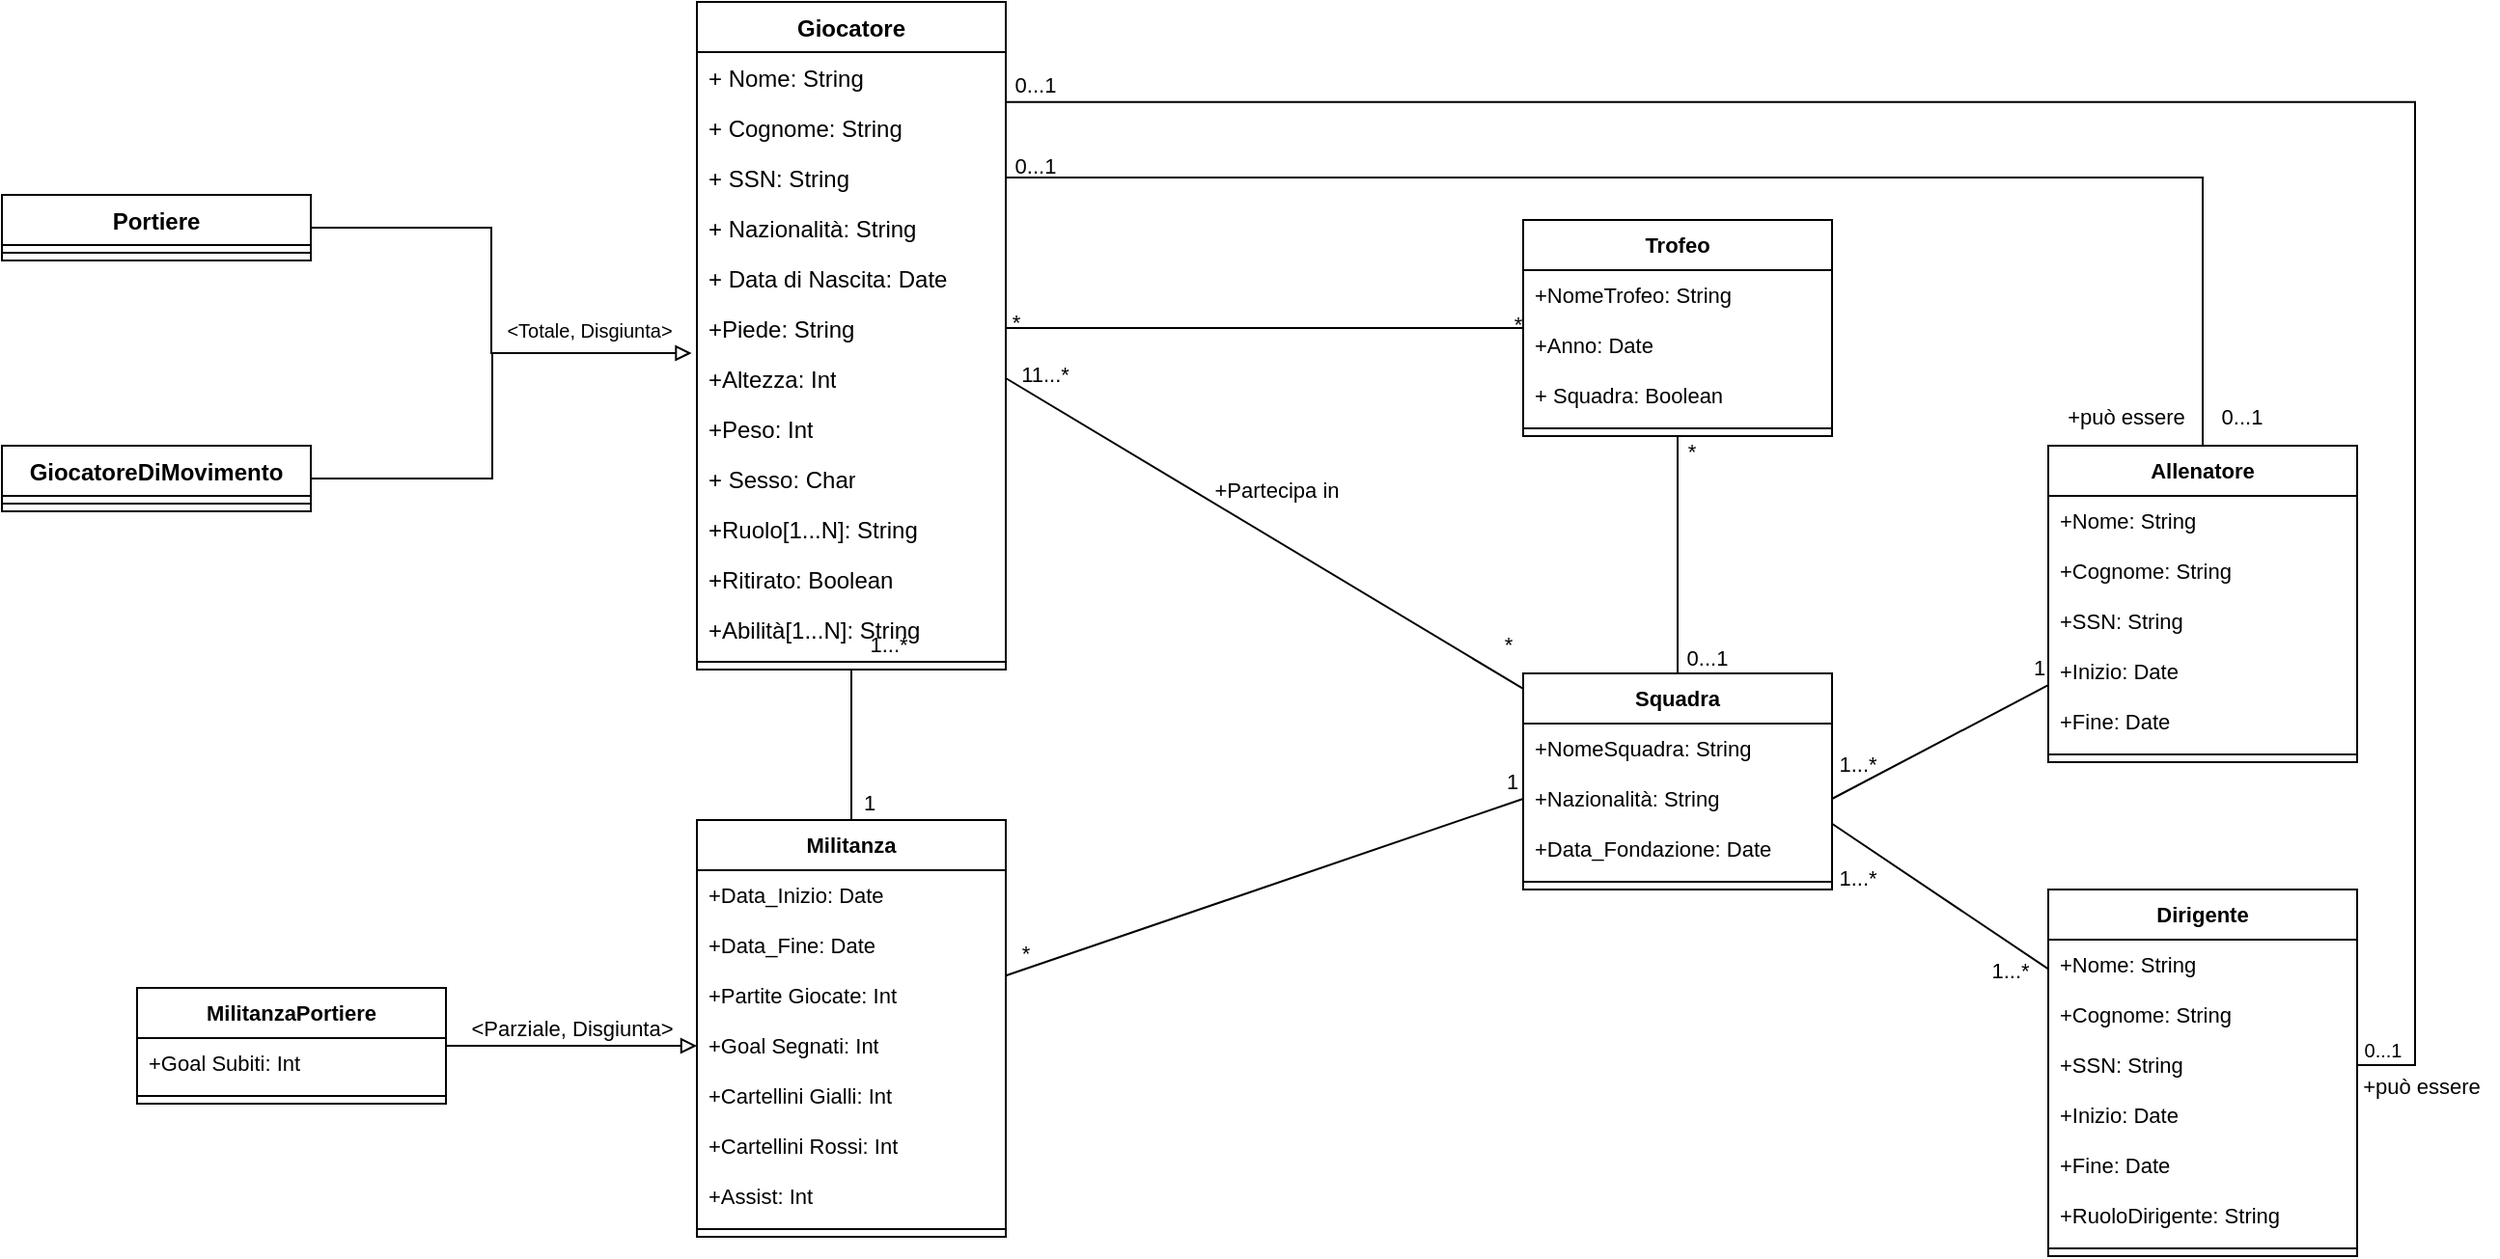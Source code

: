 <mxfile version="22.1.15" type="device">
  <diagram id="C5RBs43oDa-KdzZeNtuy" name="Page-1">
    <mxGraphModel dx="2091" dy="919" grid="0" gridSize="10" guides="1" tooltips="1" connect="1" arrows="1" fold="1" page="1" pageScale="1" pageWidth="827" pageHeight="1169" math="0" shadow="0">
      <root>
        <mxCell id="WIyWlLk6GJQsqaUBKTNV-0" />
        <mxCell id="WIyWlLk6GJQsqaUBKTNV-1" parent="WIyWlLk6GJQsqaUBKTNV-0" />
        <mxCell id="MVnTbgeY7CyKfOj2iQPx-7" value="Giocatore" style="swimlane;fontStyle=1;align=center;verticalAlign=top;childLayout=stackLayout;horizontal=1;startSize=26;horizontalStack=0;resizeParent=1;resizeParentMax=0;resizeLast=0;collapsible=1;marginBottom=0;whiteSpace=wrap;html=1;" parent="WIyWlLk6GJQsqaUBKTNV-1" vertex="1">
          <mxGeometry x="320" y="160" width="160" height="346" as="geometry" />
        </mxCell>
        <mxCell id="MVnTbgeY7CyKfOj2iQPx-8" value="+ Nome: String" style="text;strokeColor=none;fillColor=none;align=left;verticalAlign=top;spacingLeft=4;spacingRight=4;overflow=hidden;rotatable=0;points=[[0,0.5],[1,0.5]];portConstraint=eastwest;whiteSpace=wrap;html=1;" parent="MVnTbgeY7CyKfOj2iQPx-7" vertex="1">
          <mxGeometry y="26" width="160" height="26" as="geometry" />
        </mxCell>
        <mxCell id="MVnTbgeY7CyKfOj2iQPx-11" value="+ Cognome: String" style="text;strokeColor=none;fillColor=none;align=left;verticalAlign=top;spacingLeft=4;spacingRight=4;overflow=hidden;rotatable=0;points=[[0,0.5],[1,0.5]];portConstraint=eastwest;whiteSpace=wrap;html=1;" parent="MVnTbgeY7CyKfOj2iQPx-7" vertex="1">
          <mxGeometry y="52" width="160" height="26" as="geometry" />
        </mxCell>
        <mxCell id="MVnTbgeY7CyKfOj2iQPx-12" value="+ SSN: String" style="text;strokeColor=none;fillColor=none;align=left;verticalAlign=top;spacingLeft=4;spacingRight=4;overflow=hidden;rotatable=0;points=[[0,0.5],[1,0.5]];portConstraint=eastwest;whiteSpace=wrap;html=1;" parent="MVnTbgeY7CyKfOj2iQPx-7" vertex="1">
          <mxGeometry y="78" width="160" height="26" as="geometry" />
        </mxCell>
        <mxCell id="MVnTbgeY7CyKfOj2iQPx-13" value="+ Nazionalità: String" style="text;strokeColor=none;fillColor=none;align=left;verticalAlign=top;spacingLeft=4;spacingRight=4;overflow=hidden;rotatable=0;points=[[0,0.5],[1,0.5]];portConstraint=eastwest;whiteSpace=wrap;html=1;" parent="MVnTbgeY7CyKfOj2iQPx-7" vertex="1">
          <mxGeometry y="104" width="160" height="26" as="geometry" />
        </mxCell>
        <mxCell id="MVnTbgeY7CyKfOj2iQPx-14" value="+ Data di Nascita: Date" style="text;strokeColor=none;fillColor=none;align=left;verticalAlign=top;spacingLeft=4;spacingRight=4;overflow=hidden;rotatable=0;points=[[0,0.5],[1,0.5]];portConstraint=eastwest;whiteSpace=wrap;html=1;" parent="MVnTbgeY7CyKfOj2iQPx-7" vertex="1">
          <mxGeometry y="130" width="160" height="26" as="geometry" />
        </mxCell>
        <mxCell id="MVnTbgeY7CyKfOj2iQPx-15" value="+Piede: String" style="text;strokeColor=none;fillColor=none;align=left;verticalAlign=top;spacingLeft=4;spacingRight=4;overflow=hidden;rotatable=0;points=[[0,0.5],[1,0.5]];portConstraint=eastwest;whiteSpace=wrap;html=1;" parent="MVnTbgeY7CyKfOj2iQPx-7" vertex="1">
          <mxGeometry y="156" width="160" height="26" as="geometry" />
        </mxCell>
        <mxCell id="MVnTbgeY7CyKfOj2iQPx-16" value="+Altezza: Int" style="text;strokeColor=none;fillColor=none;align=left;verticalAlign=top;spacingLeft=4;spacingRight=4;overflow=hidden;rotatable=0;points=[[0,0.5],[1,0.5]];portConstraint=eastwest;whiteSpace=wrap;html=1;" parent="MVnTbgeY7CyKfOj2iQPx-7" vertex="1">
          <mxGeometry y="182" width="160" height="26" as="geometry" />
        </mxCell>
        <mxCell id="MVnTbgeY7CyKfOj2iQPx-17" value="+Peso: Int" style="text;strokeColor=none;fillColor=none;align=left;verticalAlign=top;spacingLeft=4;spacingRight=4;overflow=hidden;rotatable=0;points=[[0,0.5],[1,0.5]];portConstraint=eastwest;whiteSpace=wrap;html=1;" parent="MVnTbgeY7CyKfOj2iQPx-7" vertex="1">
          <mxGeometry y="208" width="160" height="26" as="geometry" />
        </mxCell>
        <mxCell id="Kqxge8QFDTIqiEwWoybj-0" value="+ Sesso: Char" style="text;strokeColor=none;fillColor=none;align=left;verticalAlign=top;spacingLeft=4;spacingRight=4;overflow=hidden;rotatable=0;points=[[0,0.5],[1,0.5]];portConstraint=eastwest;whiteSpace=wrap;html=1;" vertex="1" parent="MVnTbgeY7CyKfOj2iQPx-7">
          <mxGeometry y="234" width="160" height="26" as="geometry" />
        </mxCell>
        <mxCell id="m1Z-Vk0kXLPYdYunQ789-0" value="+Ruolo[1...N]: String" style="text;strokeColor=none;fillColor=none;align=left;verticalAlign=top;spacingLeft=4;spacingRight=4;overflow=hidden;rotatable=0;points=[[0,0.5],[1,0.5]];portConstraint=eastwest;whiteSpace=wrap;html=1;" parent="MVnTbgeY7CyKfOj2iQPx-7" vertex="1">
          <mxGeometry y="260" width="160" height="26" as="geometry" />
        </mxCell>
        <mxCell id="MVnTbgeY7CyKfOj2iQPx-18" value="+Ritirato: Boolean" style="text;strokeColor=none;fillColor=none;align=left;verticalAlign=top;spacingLeft=4;spacingRight=4;overflow=hidden;rotatable=0;points=[[0,0.5],[1,0.5]];portConstraint=eastwest;whiteSpace=wrap;html=1;" parent="MVnTbgeY7CyKfOj2iQPx-7" vertex="1">
          <mxGeometry y="286" width="160" height="26" as="geometry" />
        </mxCell>
        <mxCell id="MVnTbgeY7CyKfOj2iQPx-19" value="+Abilità[1...N]: String" style="text;strokeColor=none;fillColor=none;align=left;verticalAlign=top;spacingLeft=4;spacingRight=4;overflow=hidden;rotatable=0;points=[[0,0.5],[1,0.5]];portConstraint=eastwest;whiteSpace=wrap;html=1;" parent="MVnTbgeY7CyKfOj2iQPx-7" vertex="1">
          <mxGeometry y="312" width="160" height="26" as="geometry" />
        </mxCell>
        <mxCell id="MVnTbgeY7CyKfOj2iQPx-9" value="" style="line;strokeWidth=1;fillColor=none;align=left;verticalAlign=middle;spacingTop=-1;spacingLeft=3;spacingRight=3;rotatable=0;labelPosition=right;points=[];portConstraint=eastwest;strokeColor=inherit;" parent="MVnTbgeY7CyKfOj2iQPx-7" vertex="1">
          <mxGeometry y="338" width="160" height="8" as="geometry" />
        </mxCell>
        <mxCell id="MVnTbgeY7CyKfOj2iQPx-34" value="" style="edgeStyle=elbowEdgeStyle;shape=connector;rounded=0;orthogonalLoop=1;jettySize=auto;html=1;labelBackgroundColor=default;strokeColor=default;align=center;verticalAlign=middle;fontFamily=Helvetica;fontSize=11;fontColor=default;endArrow=block;endFill=0;entryX=-0.017;entryY=1;entryDx=0;entryDy=0;entryPerimeter=0;" parent="WIyWlLk6GJQsqaUBKTNV-1" target="MVnTbgeY7CyKfOj2iQPx-15" edge="1">
          <mxGeometry relative="1" as="geometry">
            <mxPoint x="110" y="277" as="sourcePoint" />
            <mxPoint x="307.92" y="341.896" as="targetPoint" />
          </mxGeometry>
        </mxCell>
        <mxCell id="MVnTbgeY7CyKfOj2iQPx-24" value="Portiere" style="swimlane;fontStyle=1;align=center;verticalAlign=top;childLayout=stackLayout;horizontal=1;startSize=26;horizontalStack=0;resizeParent=1;resizeParentMax=0;resizeLast=0;collapsible=1;marginBottom=0;whiteSpace=wrap;html=1;" parent="WIyWlLk6GJQsqaUBKTNV-1" vertex="1">
          <mxGeometry x="-40" y="260" width="160" height="34" as="geometry" />
        </mxCell>
        <mxCell id="MVnTbgeY7CyKfOj2iQPx-26" value="" style="line;strokeWidth=1;fillColor=none;align=left;verticalAlign=middle;spacingTop=-1;spacingLeft=3;spacingRight=3;rotatable=0;labelPosition=right;points=[];portConstraint=eastwest;strokeColor=inherit;" parent="MVnTbgeY7CyKfOj2iQPx-24" vertex="1">
          <mxGeometry y="26" width="160" height="8" as="geometry" />
        </mxCell>
        <mxCell id="MVnTbgeY7CyKfOj2iQPx-35" value="" style="edgeStyle=elbowEdgeStyle;shape=connector;rounded=0;orthogonalLoop=1;jettySize=auto;html=1;labelBackgroundColor=default;strokeColor=default;align=center;verticalAlign=middle;fontFamily=Helvetica;fontSize=11;fontColor=default;endArrow=none;endFill=0;exitX=1;exitY=0.5;exitDx=0;exitDy=0;" parent="WIyWlLk6GJQsqaUBKTNV-1" edge="1">
          <mxGeometry relative="1" as="geometry">
            <mxPoint x="114" y="407" as="sourcePoint" />
            <mxPoint x="294" y="342" as="targetPoint" />
            <Array as="points">
              <mxPoint x="214" y="372" />
            </Array>
          </mxGeometry>
        </mxCell>
        <mxCell id="MVnTbgeY7CyKfOj2iQPx-29" value="GiocatoreDiMovimento" style="swimlane;fontStyle=1;align=center;verticalAlign=top;childLayout=stackLayout;horizontal=1;startSize=26;horizontalStack=0;resizeParent=1;resizeParentMax=0;resizeLast=0;collapsible=1;marginBottom=0;whiteSpace=wrap;html=1;" parent="WIyWlLk6GJQsqaUBKTNV-1" vertex="1">
          <mxGeometry x="-40" y="390" width="160" height="34" as="geometry" />
        </mxCell>
        <mxCell id="MVnTbgeY7CyKfOj2iQPx-30" value="" style="line;strokeWidth=1;fillColor=none;align=left;verticalAlign=middle;spacingTop=-1;spacingLeft=3;spacingRight=3;rotatable=0;labelPosition=right;points=[];portConstraint=eastwest;strokeColor=inherit;" parent="MVnTbgeY7CyKfOj2iQPx-29" vertex="1">
          <mxGeometry y="26" width="160" height="8" as="geometry" />
        </mxCell>
        <mxCell id="MVnTbgeY7CyKfOj2iQPx-36" value="&amp;lt;Totale, Disgiunta&amp;gt;" style="text;html=1;align=center;verticalAlign=middle;resizable=0;points=[];autosize=1;strokeColor=none;fillColor=none;fontSize=10;fontFamily=Helvetica;fontColor=default;" parent="WIyWlLk6GJQsqaUBKTNV-1" vertex="1">
          <mxGeometry x="212" y="318" width="104" height="24" as="geometry" />
        </mxCell>
        <mxCell id="MVnTbgeY7CyKfOj2iQPx-41" value="" style="edgeStyle=none;shape=connector;rounded=0;orthogonalLoop=1;jettySize=auto;html=1;labelBackgroundColor=default;strokeColor=default;align=center;verticalAlign=middle;fontFamily=Helvetica;fontSize=11;fontColor=default;endArrow=none;endFill=0;" parent="WIyWlLk6GJQsqaUBKTNV-1" source="MVnTbgeY7CyKfOj2iQPx-37" target="MVnTbgeY7CyKfOj2iQPx-15" edge="1">
          <mxGeometry relative="1" as="geometry" />
        </mxCell>
        <mxCell id="MVnTbgeY7CyKfOj2iQPx-37" value="Trofeo" style="swimlane;fontStyle=1;align=center;verticalAlign=top;childLayout=stackLayout;horizontal=1;startSize=26;horizontalStack=0;resizeParent=1;resizeParentMax=0;resizeLast=0;collapsible=1;marginBottom=0;whiteSpace=wrap;html=1;fontFamily=Helvetica;fontSize=11;fontColor=default;" parent="WIyWlLk6GJQsqaUBKTNV-1" vertex="1">
          <mxGeometry x="748" y="273" width="160" height="112" as="geometry" />
        </mxCell>
        <mxCell id="MVnTbgeY7CyKfOj2iQPx-38" value="+NomeTrofeo: String" style="text;strokeColor=none;fillColor=none;align=left;verticalAlign=top;spacingLeft=4;spacingRight=4;overflow=hidden;rotatable=0;points=[[0,0.5],[1,0.5]];portConstraint=eastwest;whiteSpace=wrap;html=1;fontSize=11;fontFamily=Helvetica;fontColor=default;" parent="MVnTbgeY7CyKfOj2iQPx-37" vertex="1">
          <mxGeometry y="26" width="160" height="26" as="geometry" />
        </mxCell>
        <mxCell id="m1Z-Vk0kXLPYdYunQ789-2" value="+Anno: Date" style="text;strokeColor=none;fillColor=none;align=left;verticalAlign=top;spacingLeft=4;spacingRight=4;overflow=hidden;rotatable=0;points=[[0,0.5],[1,0.5]];portConstraint=eastwest;whiteSpace=wrap;html=1;fontSize=11;fontFamily=Helvetica;fontColor=default;" parent="MVnTbgeY7CyKfOj2iQPx-37" vertex="1">
          <mxGeometry y="52" width="160" height="26" as="geometry" />
        </mxCell>
        <mxCell id="MVnTbgeY7CyKfOj2iQPx-42" value="+ Squadra: Boolean" style="text;strokeColor=none;fillColor=none;align=left;verticalAlign=top;spacingLeft=4;spacingRight=4;overflow=hidden;rotatable=0;points=[[0,0.5],[1,0.5]];portConstraint=eastwest;whiteSpace=wrap;html=1;fontSize=11;fontFamily=Helvetica;fontColor=default;" parent="MVnTbgeY7CyKfOj2iQPx-37" vertex="1">
          <mxGeometry y="78" width="160" height="26" as="geometry" />
        </mxCell>
        <mxCell id="MVnTbgeY7CyKfOj2iQPx-39" value="" style="line;strokeWidth=1;fillColor=none;align=left;verticalAlign=middle;spacingTop=-1;spacingLeft=3;spacingRight=3;rotatable=0;labelPosition=right;points=[];portConstraint=eastwest;strokeColor=inherit;fontFamily=Helvetica;fontSize=11;fontColor=default;" parent="MVnTbgeY7CyKfOj2iQPx-37" vertex="1">
          <mxGeometry y="104" width="160" height="8" as="geometry" />
        </mxCell>
        <mxCell id="MVnTbgeY7CyKfOj2iQPx-43" value="*" style="text;html=1;align=center;verticalAlign=middle;resizable=0;points=[];autosize=1;strokeColor=none;fillColor=none;fontSize=11;fontFamily=Helvetica;fontColor=default;" parent="WIyWlLk6GJQsqaUBKTNV-1" vertex="1">
          <mxGeometry x="470" y="311" width="30" height="30" as="geometry" />
        </mxCell>
        <mxCell id="MVnTbgeY7CyKfOj2iQPx-44" value="*" style="text;html=1;align=center;verticalAlign=middle;resizable=0;points=[];autosize=1;strokeColor=none;fillColor=none;fontSize=11;fontFamily=Helvetica;fontColor=default;" parent="WIyWlLk6GJQsqaUBKTNV-1" vertex="1">
          <mxGeometry x="730" y="312" width="30" height="30" as="geometry" />
        </mxCell>
        <mxCell id="MVnTbgeY7CyKfOj2iQPx-51" value="" style="edgeStyle=none;shape=connector;rounded=0;orthogonalLoop=1;jettySize=auto;html=1;labelBackgroundColor=default;strokeColor=default;align=center;verticalAlign=middle;fontFamily=Helvetica;fontSize=11;fontColor=default;endArrow=none;endFill=0;entryX=1;entryY=0.5;entryDx=0;entryDy=0;" parent="WIyWlLk6GJQsqaUBKTNV-1" source="MVnTbgeY7CyKfOj2iQPx-45" target="MVnTbgeY7CyKfOj2iQPx-16" edge="1">
          <mxGeometry relative="1" as="geometry" />
        </mxCell>
        <mxCell id="MVnTbgeY7CyKfOj2iQPx-55" value="" style="edgeStyle=none;shape=connector;rounded=0;orthogonalLoop=1;jettySize=auto;html=1;labelBackgroundColor=default;strokeColor=default;align=center;verticalAlign=middle;fontFamily=Helvetica;fontSize=11;fontColor=default;endArrow=none;endFill=0;" parent="WIyWlLk6GJQsqaUBKTNV-1" source="MVnTbgeY7CyKfOj2iQPx-45" target="MVnTbgeY7CyKfOj2iQPx-39" edge="1">
          <mxGeometry relative="1" as="geometry" />
        </mxCell>
        <mxCell id="MVnTbgeY7CyKfOj2iQPx-45" value="Squadra" style="swimlane;fontStyle=1;align=center;verticalAlign=top;childLayout=stackLayout;horizontal=1;startSize=26;horizontalStack=0;resizeParent=1;resizeParentMax=0;resizeLast=0;collapsible=1;marginBottom=0;whiteSpace=wrap;html=1;fontFamily=Helvetica;fontSize=11;fontColor=default;" parent="WIyWlLk6GJQsqaUBKTNV-1" vertex="1">
          <mxGeometry x="748" y="508" width="160" height="112" as="geometry" />
        </mxCell>
        <mxCell id="MVnTbgeY7CyKfOj2iQPx-46" value="+NomeSquadra: String" style="text;strokeColor=none;fillColor=none;align=left;verticalAlign=top;spacingLeft=4;spacingRight=4;overflow=hidden;rotatable=0;points=[[0,0.5],[1,0.5]];portConstraint=eastwest;whiteSpace=wrap;html=1;fontSize=11;fontFamily=Helvetica;fontColor=default;" parent="MVnTbgeY7CyKfOj2iQPx-45" vertex="1">
          <mxGeometry y="26" width="160" height="26" as="geometry" />
        </mxCell>
        <mxCell id="MVnTbgeY7CyKfOj2iQPx-49" value="+Nazionalità: String" style="text;strokeColor=none;fillColor=none;align=left;verticalAlign=top;spacingLeft=4;spacingRight=4;overflow=hidden;rotatable=0;points=[[0,0.5],[1,0.5]];portConstraint=eastwest;whiteSpace=wrap;html=1;fontSize=11;fontFamily=Helvetica;fontColor=default;" parent="MVnTbgeY7CyKfOj2iQPx-45" vertex="1">
          <mxGeometry y="52" width="160" height="26" as="geometry" />
        </mxCell>
        <mxCell id="MVnTbgeY7CyKfOj2iQPx-50" value="+Data_Fondazione: Date" style="text;strokeColor=none;fillColor=none;align=left;verticalAlign=top;spacingLeft=4;spacingRight=4;overflow=hidden;rotatable=0;points=[[0,0.5],[1,0.5]];portConstraint=eastwest;whiteSpace=wrap;html=1;fontSize=11;fontFamily=Helvetica;fontColor=default;" parent="MVnTbgeY7CyKfOj2iQPx-45" vertex="1">
          <mxGeometry y="78" width="160" height="26" as="geometry" />
        </mxCell>
        <mxCell id="MVnTbgeY7CyKfOj2iQPx-47" value="" style="line;strokeWidth=1;fillColor=none;align=left;verticalAlign=middle;spacingTop=-1;spacingLeft=3;spacingRight=3;rotatable=0;labelPosition=right;points=[];portConstraint=eastwest;strokeColor=inherit;fontFamily=Helvetica;fontSize=11;fontColor=default;" parent="MVnTbgeY7CyKfOj2iQPx-45" vertex="1">
          <mxGeometry y="104" width="160" height="8" as="geometry" />
        </mxCell>
        <mxCell id="MVnTbgeY7CyKfOj2iQPx-52" value="11...*" style="text;html=1;align=center;verticalAlign=middle;resizable=0;points=[];autosize=1;strokeColor=none;fillColor=none;fontSize=11;fontFamily=Helvetica;fontColor=default;" parent="WIyWlLk6GJQsqaUBKTNV-1" vertex="1">
          <mxGeometry x="475" y="338" width="50" height="30" as="geometry" />
        </mxCell>
        <mxCell id="MVnTbgeY7CyKfOj2iQPx-53" value="*" style="text;html=1;align=center;verticalAlign=middle;resizable=0;points=[];autosize=1;strokeColor=none;fillColor=none;fontSize=11;fontFamily=Helvetica;fontColor=default;" parent="WIyWlLk6GJQsqaUBKTNV-1" vertex="1">
          <mxGeometry x="725" y="478" width="30" height="30" as="geometry" />
        </mxCell>
        <mxCell id="MVnTbgeY7CyKfOj2iQPx-54" value="+Partecipa in" style="text;html=1;align=center;verticalAlign=middle;resizable=0;points=[];autosize=1;strokeColor=none;fillColor=none;fontSize=11;fontFamily=Helvetica;fontColor=default;" parent="WIyWlLk6GJQsqaUBKTNV-1" vertex="1">
          <mxGeometry x="575" y="398" width="90" height="30" as="geometry" />
        </mxCell>
        <mxCell id="MVnTbgeY7CyKfOj2iQPx-56" value="*" style="text;html=1;align=center;verticalAlign=middle;resizable=0;points=[];autosize=1;strokeColor=none;fillColor=none;fontSize=11;fontFamily=Helvetica;fontColor=default;" parent="WIyWlLk6GJQsqaUBKTNV-1" vertex="1">
          <mxGeometry x="820" y="378" width="30" height="30" as="geometry" />
        </mxCell>
        <mxCell id="MVnTbgeY7CyKfOj2iQPx-57" value="0...1" style="text;html=1;align=center;verticalAlign=middle;resizable=0;points=[];autosize=1;strokeColor=none;fillColor=none;fontSize=11;fontFamily=Helvetica;fontColor=default;" parent="WIyWlLk6GJQsqaUBKTNV-1" vertex="1">
          <mxGeometry x="823" y="485" width="40" height="30" as="geometry" />
        </mxCell>
        <mxCell id="MVnTbgeY7CyKfOj2iQPx-68" value="" style="edgeStyle=none;shape=connector;rounded=0;orthogonalLoop=1;jettySize=auto;html=1;labelBackgroundColor=default;strokeColor=default;align=center;verticalAlign=middle;fontFamily=Helvetica;fontSize=11;fontColor=default;endArrow=none;endFill=0;" parent="WIyWlLk6GJQsqaUBKTNV-1" source="MVnTbgeY7CyKfOj2iQPx-58" target="MVnTbgeY7CyKfOj2iQPx-9" edge="1">
          <mxGeometry relative="1" as="geometry" />
        </mxCell>
        <mxCell id="MVnTbgeY7CyKfOj2iQPx-70" value="" style="edgeStyle=none;shape=connector;rounded=0;orthogonalLoop=1;jettySize=auto;html=1;labelBackgroundColor=default;strokeColor=default;align=center;verticalAlign=middle;fontFamily=Helvetica;fontSize=11;fontColor=default;endArrow=none;endFill=0;entryX=0;entryY=0.5;entryDx=0;entryDy=0;" parent="WIyWlLk6GJQsqaUBKTNV-1" source="MVnTbgeY7CyKfOj2iQPx-58" target="MVnTbgeY7CyKfOj2iQPx-49" edge="1">
          <mxGeometry relative="1" as="geometry" />
        </mxCell>
        <mxCell id="MVnTbgeY7CyKfOj2iQPx-58" value="Militanza" style="swimlane;fontStyle=1;align=center;verticalAlign=top;childLayout=stackLayout;horizontal=1;startSize=26;horizontalStack=0;resizeParent=1;resizeParentMax=0;resizeLast=0;collapsible=1;marginBottom=0;whiteSpace=wrap;html=1;fontFamily=Helvetica;fontSize=11;fontColor=default;" parent="WIyWlLk6GJQsqaUBKTNV-1" vertex="1">
          <mxGeometry x="320" y="584" width="160" height="216" as="geometry" />
        </mxCell>
        <mxCell id="MVnTbgeY7CyKfOj2iQPx-59" value="+Data_Inizio: Date" style="text;strokeColor=none;fillColor=none;align=left;verticalAlign=top;spacingLeft=4;spacingRight=4;overflow=hidden;rotatable=0;points=[[0,0.5],[1,0.5]];portConstraint=eastwest;whiteSpace=wrap;html=1;fontSize=11;fontFamily=Helvetica;fontColor=default;" parent="MVnTbgeY7CyKfOj2iQPx-58" vertex="1">
          <mxGeometry y="26" width="160" height="26" as="geometry" />
        </mxCell>
        <mxCell id="MVnTbgeY7CyKfOj2iQPx-62" value="+Data_Fine: Date" style="text;strokeColor=none;fillColor=none;align=left;verticalAlign=top;spacingLeft=4;spacingRight=4;overflow=hidden;rotatable=0;points=[[0,0.5],[1,0.5]];portConstraint=eastwest;whiteSpace=wrap;html=1;fontSize=11;fontFamily=Helvetica;fontColor=default;" parent="MVnTbgeY7CyKfOj2iQPx-58" vertex="1">
          <mxGeometry y="52" width="160" height="26" as="geometry" />
        </mxCell>
        <mxCell id="MVnTbgeY7CyKfOj2iQPx-63" value="+Partite Giocate: Int" style="text;strokeColor=none;fillColor=none;align=left;verticalAlign=top;spacingLeft=4;spacingRight=4;overflow=hidden;rotatable=0;points=[[0,0.5],[1,0.5]];portConstraint=eastwest;whiteSpace=wrap;html=1;fontSize=11;fontFamily=Helvetica;fontColor=default;" parent="MVnTbgeY7CyKfOj2iQPx-58" vertex="1">
          <mxGeometry y="78" width="160" height="26" as="geometry" />
        </mxCell>
        <mxCell id="MVnTbgeY7CyKfOj2iQPx-64" value="+Goal Segnati: Int" style="text;strokeColor=none;fillColor=none;align=left;verticalAlign=top;spacingLeft=4;spacingRight=4;overflow=hidden;rotatable=0;points=[[0,0.5],[1,0.5]];portConstraint=eastwest;whiteSpace=wrap;html=1;fontSize=11;fontFamily=Helvetica;fontColor=default;" parent="MVnTbgeY7CyKfOj2iQPx-58" vertex="1">
          <mxGeometry y="104" width="160" height="26" as="geometry" />
        </mxCell>
        <mxCell id="MVnTbgeY7CyKfOj2iQPx-65" value="+Cartellini Gialli: Int" style="text;strokeColor=none;fillColor=none;align=left;verticalAlign=top;spacingLeft=4;spacingRight=4;overflow=hidden;rotatable=0;points=[[0,0.5],[1,0.5]];portConstraint=eastwest;whiteSpace=wrap;html=1;fontSize=11;fontFamily=Helvetica;fontColor=default;" parent="MVnTbgeY7CyKfOj2iQPx-58" vertex="1">
          <mxGeometry y="130" width="160" height="26" as="geometry" />
        </mxCell>
        <mxCell id="MVnTbgeY7CyKfOj2iQPx-66" value="+Cartellini Rossi: Int" style="text;strokeColor=none;fillColor=none;align=left;verticalAlign=top;spacingLeft=4;spacingRight=4;overflow=hidden;rotatable=0;points=[[0,0.5],[1,0.5]];portConstraint=eastwest;whiteSpace=wrap;html=1;fontSize=11;fontFamily=Helvetica;fontColor=default;" parent="MVnTbgeY7CyKfOj2iQPx-58" vertex="1">
          <mxGeometry y="156" width="160" height="26" as="geometry" />
        </mxCell>
        <mxCell id="MVnTbgeY7CyKfOj2iQPx-67" value="+Assist: Int" style="text;strokeColor=none;fillColor=none;align=left;verticalAlign=top;spacingLeft=4;spacingRight=4;overflow=hidden;rotatable=0;points=[[0,0.5],[1,0.5]];portConstraint=eastwest;whiteSpace=wrap;html=1;fontSize=11;fontFamily=Helvetica;fontColor=default;" parent="MVnTbgeY7CyKfOj2iQPx-58" vertex="1">
          <mxGeometry y="182" width="160" height="26" as="geometry" />
        </mxCell>
        <mxCell id="MVnTbgeY7CyKfOj2iQPx-60" value="" style="line;strokeWidth=1;fillColor=none;align=left;verticalAlign=middle;spacingTop=-1;spacingLeft=3;spacingRight=3;rotatable=0;labelPosition=right;points=[];portConstraint=eastwest;strokeColor=inherit;fontFamily=Helvetica;fontSize=11;fontColor=default;" parent="MVnTbgeY7CyKfOj2iQPx-58" vertex="1">
          <mxGeometry y="208" width="160" height="8" as="geometry" />
        </mxCell>
        <mxCell id="MVnTbgeY7CyKfOj2iQPx-69" value="1...*" style="text;html=1;align=center;verticalAlign=middle;resizable=0;points=[];autosize=1;strokeColor=none;fillColor=none;fontSize=11;fontFamily=Helvetica;fontColor=default;" parent="WIyWlLk6GJQsqaUBKTNV-1" vertex="1">
          <mxGeometry x="399" y="478" width="40" height="30" as="geometry" />
        </mxCell>
        <mxCell id="MVnTbgeY7CyKfOj2iQPx-71" value="*" style="text;html=1;align=center;verticalAlign=middle;resizable=0;points=[];autosize=1;strokeColor=none;fillColor=none;fontSize=11;fontFamily=Helvetica;fontColor=default;" parent="WIyWlLk6GJQsqaUBKTNV-1" vertex="1">
          <mxGeometry x="475" y="638" width="30" height="30" as="geometry" />
        </mxCell>
        <mxCell id="MVnTbgeY7CyKfOj2iQPx-72" value="1" style="text;html=1;align=center;verticalAlign=middle;resizable=0;points=[];autosize=1;strokeColor=none;fillColor=none;fontSize=11;fontFamily=Helvetica;fontColor=default;" parent="WIyWlLk6GJQsqaUBKTNV-1" vertex="1">
          <mxGeometry x="730" y="551.5" width="24" height="25" as="geometry" />
        </mxCell>
        <mxCell id="MVnTbgeY7CyKfOj2iQPx-77" value="" style="edgeStyle=none;shape=connector;rounded=0;orthogonalLoop=1;jettySize=auto;html=1;labelBackgroundColor=default;strokeColor=default;align=center;verticalAlign=middle;fontFamily=Helvetica;fontSize=11;fontColor=default;endArrow=block;endFill=0;" parent="WIyWlLk6GJQsqaUBKTNV-1" source="MVnTbgeY7CyKfOj2iQPx-73" target="MVnTbgeY7CyKfOj2iQPx-64" edge="1">
          <mxGeometry relative="1" as="geometry" />
        </mxCell>
        <mxCell id="MVnTbgeY7CyKfOj2iQPx-73" value="MilitanzaPortiere" style="swimlane;fontStyle=1;align=center;verticalAlign=top;childLayout=stackLayout;horizontal=1;startSize=26;horizontalStack=0;resizeParent=1;resizeParentMax=0;resizeLast=0;collapsible=1;marginBottom=0;whiteSpace=wrap;html=1;fontFamily=Helvetica;fontSize=11;fontColor=default;" parent="WIyWlLk6GJQsqaUBKTNV-1" vertex="1">
          <mxGeometry x="30" y="671" width="160" height="60" as="geometry" />
        </mxCell>
        <mxCell id="MVnTbgeY7CyKfOj2iQPx-74" value="+Goal Subiti: Int" style="text;strokeColor=none;fillColor=none;align=left;verticalAlign=top;spacingLeft=4;spacingRight=4;overflow=hidden;rotatable=0;points=[[0,0.5],[1,0.5]];portConstraint=eastwest;whiteSpace=wrap;html=1;fontSize=11;fontFamily=Helvetica;fontColor=default;" parent="MVnTbgeY7CyKfOj2iQPx-73" vertex="1">
          <mxGeometry y="26" width="160" height="26" as="geometry" />
        </mxCell>
        <mxCell id="MVnTbgeY7CyKfOj2iQPx-75" value="" style="line;strokeWidth=1;fillColor=none;align=left;verticalAlign=middle;spacingTop=-1;spacingLeft=3;spacingRight=3;rotatable=0;labelPosition=right;points=[];portConstraint=eastwest;strokeColor=inherit;fontFamily=Helvetica;fontSize=11;fontColor=default;" parent="MVnTbgeY7CyKfOj2iQPx-73" vertex="1">
          <mxGeometry y="52" width="160" height="8" as="geometry" />
        </mxCell>
        <mxCell id="MVnTbgeY7CyKfOj2iQPx-78" value="&amp;lt;Parziale, Disgiunta&amp;gt;" style="text;html=1;align=center;verticalAlign=middle;resizable=0;points=[];autosize=1;strokeColor=none;fillColor=none;fontSize=11;fontFamily=Helvetica;fontColor=default;" parent="WIyWlLk6GJQsqaUBKTNV-1" vertex="1">
          <mxGeometry x="190" y="677" width="130" height="30" as="geometry" />
        </mxCell>
        <mxCell id="MVnTbgeY7CyKfOj2iQPx-95" value="" style="edgeStyle=none;shape=connector;rounded=0;orthogonalLoop=1;jettySize=auto;html=1;labelBackgroundColor=default;strokeColor=default;align=center;verticalAlign=middle;fontFamily=Helvetica;fontSize=11;fontColor=default;endArrow=none;endFill=0;entryX=1;entryY=0.5;entryDx=0;entryDy=0;" parent="WIyWlLk6GJQsqaUBKTNV-1" source="MVnTbgeY7CyKfOj2iQPx-79" target="MVnTbgeY7CyKfOj2iQPx-49" edge="1">
          <mxGeometry relative="1" as="geometry" />
        </mxCell>
        <mxCell id="MVnTbgeY7CyKfOj2iQPx-79" value="Allenatore" style="swimlane;fontStyle=1;align=center;verticalAlign=top;childLayout=stackLayout;horizontal=1;startSize=26;horizontalStack=0;resizeParent=1;resizeParentMax=0;resizeLast=0;collapsible=1;marginBottom=0;whiteSpace=wrap;html=1;fontFamily=Helvetica;fontSize=11;fontColor=default;" parent="WIyWlLk6GJQsqaUBKTNV-1" vertex="1">
          <mxGeometry x="1020" y="390" width="160" height="164" as="geometry" />
        </mxCell>
        <mxCell id="MVnTbgeY7CyKfOj2iQPx-80" value="+Nome: String" style="text;strokeColor=none;fillColor=none;align=left;verticalAlign=top;spacingLeft=4;spacingRight=4;overflow=hidden;rotatable=0;points=[[0,0.5],[1,0.5]];portConstraint=eastwest;whiteSpace=wrap;html=1;fontSize=11;fontFamily=Helvetica;fontColor=default;" parent="MVnTbgeY7CyKfOj2iQPx-79" vertex="1">
          <mxGeometry y="26" width="160" height="26" as="geometry" />
        </mxCell>
        <mxCell id="MVnTbgeY7CyKfOj2iQPx-83" value="+Cognome: String" style="text;strokeColor=none;fillColor=none;align=left;verticalAlign=top;spacingLeft=4;spacingRight=4;overflow=hidden;rotatable=0;points=[[0,0.5],[1,0.5]];portConstraint=eastwest;whiteSpace=wrap;html=1;fontSize=11;fontFamily=Helvetica;fontColor=default;" parent="MVnTbgeY7CyKfOj2iQPx-79" vertex="1">
          <mxGeometry y="52" width="160" height="26" as="geometry" />
        </mxCell>
        <mxCell id="MVnTbgeY7CyKfOj2iQPx-84" value="+SSN: String" style="text;strokeColor=none;fillColor=none;align=left;verticalAlign=top;spacingLeft=4;spacingRight=4;overflow=hidden;rotatable=0;points=[[0,0.5],[1,0.5]];portConstraint=eastwest;whiteSpace=wrap;html=1;fontSize=11;fontFamily=Helvetica;fontColor=default;" parent="MVnTbgeY7CyKfOj2iQPx-79" vertex="1">
          <mxGeometry y="78" width="160" height="26" as="geometry" />
        </mxCell>
        <mxCell id="MVnTbgeY7CyKfOj2iQPx-85" value="+Inizio: Date" style="text;strokeColor=none;fillColor=none;align=left;verticalAlign=top;spacingLeft=4;spacingRight=4;overflow=hidden;rotatable=0;points=[[0,0.5],[1,0.5]];portConstraint=eastwest;whiteSpace=wrap;html=1;fontSize=11;fontFamily=Helvetica;fontColor=default;" parent="MVnTbgeY7CyKfOj2iQPx-79" vertex="1">
          <mxGeometry y="104" width="160" height="26" as="geometry" />
        </mxCell>
        <mxCell id="MVnTbgeY7CyKfOj2iQPx-109" value="+Fine: Date" style="text;strokeColor=none;fillColor=none;align=left;verticalAlign=top;spacingLeft=4;spacingRight=4;overflow=hidden;rotatable=0;points=[[0,0.5],[1,0.5]];portConstraint=eastwest;whiteSpace=wrap;html=1;fontSize=11;fontFamily=Helvetica;fontColor=default;" parent="MVnTbgeY7CyKfOj2iQPx-79" vertex="1">
          <mxGeometry y="130" width="160" height="26" as="geometry" />
        </mxCell>
        <mxCell id="MVnTbgeY7CyKfOj2iQPx-81" value="" style="line;strokeWidth=1;fillColor=none;align=left;verticalAlign=middle;spacingTop=-1;spacingLeft=3;spacingRight=3;rotatable=0;labelPosition=right;points=[];portConstraint=eastwest;strokeColor=inherit;fontFamily=Helvetica;fontSize=11;fontColor=default;" parent="MVnTbgeY7CyKfOj2iQPx-79" vertex="1">
          <mxGeometry y="156" width="160" height="8" as="geometry" />
        </mxCell>
        <mxCell id="MVnTbgeY7CyKfOj2iQPx-94" value="" style="edgeStyle=none;shape=connector;rounded=0;orthogonalLoop=1;jettySize=auto;html=1;labelBackgroundColor=default;strokeColor=default;align=center;verticalAlign=middle;fontFamily=Helvetica;fontSize=11;fontColor=default;endArrow=none;endFill=0;entryX=1.001;entryY=0;entryDx=0;entryDy=0;entryPerimeter=0;" parent="WIyWlLk6GJQsqaUBKTNV-1" source="MVnTbgeY7CyKfOj2iQPx-86" target="MVnTbgeY7CyKfOj2iQPx-50" edge="1">
          <mxGeometry relative="1" as="geometry" />
        </mxCell>
        <mxCell id="MVnTbgeY7CyKfOj2iQPx-86" value="Dirigente" style="swimlane;fontStyle=1;align=center;verticalAlign=top;childLayout=stackLayout;horizontal=1;startSize=26;horizontalStack=0;resizeParent=1;resizeParentMax=0;resizeLast=0;collapsible=1;marginBottom=0;whiteSpace=wrap;html=1;fontFamily=Helvetica;fontSize=11;fontColor=default;" parent="WIyWlLk6GJQsqaUBKTNV-1" vertex="1">
          <mxGeometry x="1020" y="620" width="160" height="190" as="geometry" />
        </mxCell>
        <mxCell id="MVnTbgeY7CyKfOj2iQPx-87" value="+Nome: String" style="text;strokeColor=none;fillColor=none;align=left;verticalAlign=top;spacingLeft=4;spacingRight=4;overflow=hidden;rotatable=0;points=[[0,0.5],[1,0.5]];portConstraint=eastwest;whiteSpace=wrap;html=1;fontSize=11;fontFamily=Helvetica;fontColor=default;" parent="MVnTbgeY7CyKfOj2iQPx-86" vertex="1">
          <mxGeometry y="26" width="160" height="26" as="geometry" />
        </mxCell>
        <mxCell id="MVnTbgeY7CyKfOj2iQPx-90" value="+Cognome: String" style="text;strokeColor=none;fillColor=none;align=left;verticalAlign=top;spacingLeft=4;spacingRight=4;overflow=hidden;rotatable=0;points=[[0,0.5],[1,0.5]];portConstraint=eastwest;whiteSpace=wrap;html=1;fontSize=11;fontFamily=Helvetica;fontColor=default;" parent="MVnTbgeY7CyKfOj2iQPx-86" vertex="1">
          <mxGeometry y="52" width="160" height="26" as="geometry" />
        </mxCell>
        <mxCell id="MVnTbgeY7CyKfOj2iQPx-91" value="+SSN: String" style="text;strokeColor=none;fillColor=none;align=left;verticalAlign=top;spacingLeft=4;spacingRight=4;overflow=hidden;rotatable=0;points=[[0,0.5],[1,0.5]];portConstraint=eastwest;whiteSpace=wrap;html=1;fontSize=11;fontFamily=Helvetica;fontColor=default;" parent="MVnTbgeY7CyKfOj2iQPx-86" vertex="1">
          <mxGeometry y="78" width="160" height="26" as="geometry" />
        </mxCell>
        <mxCell id="MVnTbgeY7CyKfOj2iQPx-110" value="+Inizio: Date" style="text;strokeColor=none;fillColor=none;align=left;verticalAlign=top;spacingLeft=4;spacingRight=4;overflow=hidden;rotatable=0;points=[[0,0.5],[1,0.5]];portConstraint=eastwest;whiteSpace=wrap;html=1;fontSize=11;fontFamily=Helvetica;fontColor=default;" parent="MVnTbgeY7CyKfOj2iQPx-86" vertex="1">
          <mxGeometry y="104" width="160" height="26" as="geometry" />
        </mxCell>
        <mxCell id="MVnTbgeY7CyKfOj2iQPx-92" value="+Fine: Date" style="text;strokeColor=none;fillColor=none;align=left;verticalAlign=top;spacingLeft=4;spacingRight=4;overflow=hidden;rotatable=0;points=[[0,0.5],[1,0.5]];portConstraint=eastwest;whiteSpace=wrap;html=1;fontSize=11;fontFamily=Helvetica;fontColor=default;" parent="MVnTbgeY7CyKfOj2iQPx-86" vertex="1">
          <mxGeometry y="130" width="160" height="26" as="geometry" />
        </mxCell>
        <mxCell id="MVnTbgeY7CyKfOj2iQPx-93" value="+RuoloDirigente: String" style="text;strokeColor=none;fillColor=none;align=left;verticalAlign=top;spacingLeft=4;spacingRight=4;overflow=hidden;rotatable=0;points=[[0,0.5],[1,0.5]];portConstraint=eastwest;whiteSpace=wrap;html=1;fontSize=11;fontFamily=Helvetica;fontColor=default;" parent="MVnTbgeY7CyKfOj2iQPx-86" vertex="1">
          <mxGeometry y="156" width="160" height="26" as="geometry" />
        </mxCell>
        <mxCell id="MVnTbgeY7CyKfOj2iQPx-88" value="" style="line;strokeWidth=1;fillColor=none;align=left;verticalAlign=middle;spacingTop=-1;spacingLeft=3;spacingRight=3;rotatable=0;labelPosition=right;points=[];portConstraint=eastwest;strokeColor=inherit;fontFamily=Helvetica;fontSize=11;fontColor=default;" parent="MVnTbgeY7CyKfOj2iQPx-86" vertex="1">
          <mxGeometry y="182" width="160" height="8" as="geometry" />
        </mxCell>
        <mxCell id="MVnTbgeY7CyKfOj2iQPx-96" value="" style="endArrow=none;html=1;rounded=0;labelBackgroundColor=default;strokeColor=default;align=center;verticalAlign=middle;fontFamily=Helvetica;fontSize=11;fontColor=default;shape=connector;exitX=1;exitY=0.5;exitDx=0;exitDy=0;entryX=0.5;entryY=0;entryDx=0;entryDy=0;edgeStyle=elbowEdgeStyle;" parent="WIyWlLk6GJQsqaUBKTNV-1" source="MVnTbgeY7CyKfOj2iQPx-12" target="MVnTbgeY7CyKfOj2iQPx-79" edge="1">
          <mxGeometry width="50" height="50" relative="1" as="geometry">
            <mxPoint x="800" y="260" as="sourcePoint" />
            <mxPoint x="850" y="210" as="targetPoint" />
            <Array as="points">
              <mxPoint x="1100" y="260" />
            </Array>
          </mxGeometry>
        </mxCell>
        <mxCell id="MVnTbgeY7CyKfOj2iQPx-97" value="0...1" style="text;html=1;align=center;verticalAlign=middle;resizable=0;points=[];autosize=1;strokeColor=none;fillColor=none;fontSize=11;fontFamily=Helvetica;fontColor=default;" parent="WIyWlLk6GJQsqaUBKTNV-1" vertex="1">
          <mxGeometry x="475" y="230" width="40" height="30" as="geometry" />
        </mxCell>
        <mxCell id="MVnTbgeY7CyKfOj2iQPx-98" value="+può essere" style="text;html=1;align=center;verticalAlign=middle;resizable=0;points=[];autosize=1;strokeColor=none;fillColor=none;fontSize=11;fontFamily=Helvetica;fontColor=default;" parent="WIyWlLk6GJQsqaUBKTNV-1" vertex="1">
          <mxGeometry x="1020" y="360" width="80" height="30" as="geometry" />
        </mxCell>
        <mxCell id="MVnTbgeY7CyKfOj2iQPx-99" value="0...1" style="text;html=1;align=center;verticalAlign=middle;resizable=0;points=[];autosize=1;strokeColor=none;fillColor=none;fontSize=11;fontFamily=Helvetica;fontColor=default;" parent="WIyWlLk6GJQsqaUBKTNV-1" vertex="1">
          <mxGeometry x="1100" y="360" width="40" height="30" as="geometry" />
        </mxCell>
        <mxCell id="MVnTbgeY7CyKfOj2iQPx-100" value="" style="endArrow=none;html=1;rounded=0;labelBackgroundColor=default;strokeColor=default;align=center;verticalAlign=middle;fontFamily=Helvetica;fontSize=11;fontColor=default;shape=connector;exitX=1.001;exitY=-0.003;exitDx=0;exitDy=0;exitPerimeter=0;entryX=1;entryY=0.5;entryDx=0;entryDy=0;edgeStyle=elbowEdgeStyle;" parent="WIyWlLk6GJQsqaUBKTNV-1" source="MVnTbgeY7CyKfOj2iQPx-11" target="MVnTbgeY7CyKfOj2iQPx-91" edge="1">
          <mxGeometry width="50" height="50" relative="1" as="geometry">
            <mxPoint x="550" y="280" as="sourcePoint" />
            <mxPoint x="820" y="212" as="targetPoint" />
            <Array as="points">
              <mxPoint x="1210" y="460" />
            </Array>
          </mxGeometry>
        </mxCell>
        <mxCell id="MVnTbgeY7CyKfOj2iQPx-101" value="0...1" style="text;html=1;align=center;verticalAlign=middle;resizable=0;points=[];autosize=1;strokeColor=none;fillColor=none;fontSize=11;fontFamily=Helvetica;fontColor=default;" parent="WIyWlLk6GJQsqaUBKTNV-1" vertex="1">
          <mxGeometry x="475" y="188" width="40" height="30" as="geometry" />
        </mxCell>
        <mxCell id="MVnTbgeY7CyKfOj2iQPx-102" value="&lt;font style=&quot;font-size: 10px;&quot;&gt;0...1&lt;/font&gt;" style="text;html=1;align=center;verticalAlign=middle;resizable=0;points=[];autosize=1;strokeColor=none;fillColor=none;fontSize=11;fontFamily=Helvetica;fontColor=default;" parent="WIyWlLk6GJQsqaUBKTNV-1" vertex="1">
          <mxGeometry x="1173" y="688" width="40" height="30" as="geometry" />
        </mxCell>
        <mxCell id="MVnTbgeY7CyKfOj2iQPx-103" value="+può essere" style="text;html=1;align=center;verticalAlign=middle;resizable=0;points=[];autosize=1;strokeColor=none;fillColor=none;fontSize=11;fontFamily=Helvetica;fontColor=default;" parent="WIyWlLk6GJQsqaUBKTNV-1" vertex="1">
          <mxGeometry x="1173" y="707" width="80" height="30" as="geometry" />
        </mxCell>
        <mxCell id="MVnTbgeY7CyKfOj2iQPx-104" value="1...*" style="text;html=1;align=center;verticalAlign=middle;resizable=0;points=[];autosize=1;strokeColor=none;fillColor=none;fontSize=11;fontFamily=Helvetica;fontColor=default;" parent="WIyWlLk6GJQsqaUBKTNV-1" vertex="1">
          <mxGeometry x="902" y="542" width="38" height="25" as="geometry" />
        </mxCell>
        <mxCell id="MVnTbgeY7CyKfOj2iQPx-105" value="1" style="text;html=1;align=center;verticalAlign=middle;resizable=0;points=[];autosize=1;strokeColor=none;fillColor=none;fontSize=11;fontFamily=Helvetica;fontColor=default;" parent="WIyWlLk6GJQsqaUBKTNV-1" vertex="1">
          <mxGeometry x="1000" y="490" width="30" height="30" as="geometry" />
        </mxCell>
        <mxCell id="MVnTbgeY7CyKfOj2iQPx-106" value="1...*" style="text;html=1;align=center;verticalAlign=middle;resizable=0;points=[];autosize=1;strokeColor=none;fillColor=none;fontSize=11;fontFamily=Helvetica;fontColor=default;" parent="WIyWlLk6GJQsqaUBKTNV-1" vertex="1">
          <mxGeometry x="902" y="601" width="38" height="25" as="geometry" />
        </mxCell>
        <mxCell id="MVnTbgeY7CyKfOj2iQPx-107" value="1...*" style="text;html=1;align=center;verticalAlign=middle;resizable=0;points=[];autosize=1;strokeColor=none;fillColor=none;fontSize=11;fontFamily=Helvetica;fontColor=default;" parent="WIyWlLk6GJQsqaUBKTNV-1" vertex="1">
          <mxGeometry x="980" y="647" width="40" height="30" as="geometry" />
        </mxCell>
        <mxCell id="MVnTbgeY7CyKfOj2iQPx-108" value="1" style="text;html=1;align=center;verticalAlign=middle;resizable=0;points=[];autosize=1;strokeColor=none;fillColor=none;fontSize=11;fontFamily=Helvetica;fontColor=default;" parent="WIyWlLk6GJQsqaUBKTNV-1" vertex="1">
          <mxGeometry x="394" y="560" width="30" height="30" as="geometry" />
        </mxCell>
      </root>
    </mxGraphModel>
  </diagram>
</mxfile>
